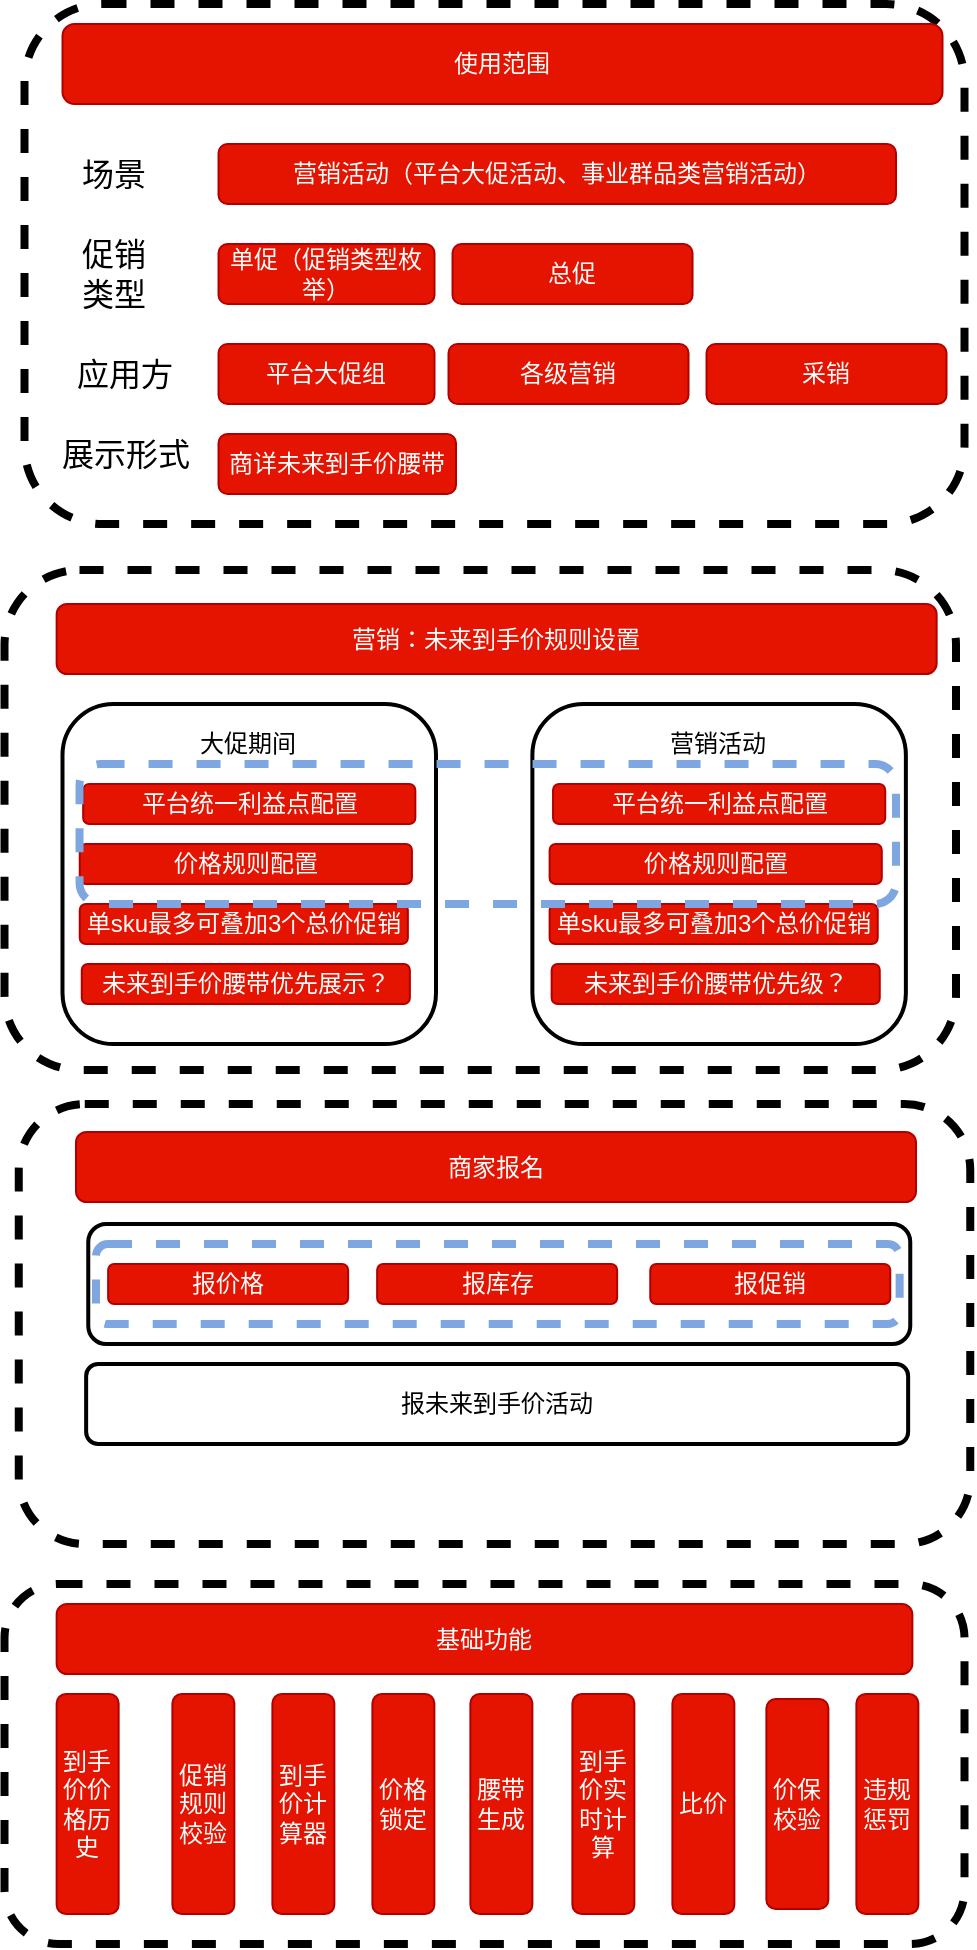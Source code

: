 <mxfile version="14.4.7" type="github">
  <diagram id="3TG3PWvO12CCkWI3tpkz" name="第 1 页">
    <mxGraphModel dx="1425" dy="757" grid="1" gridSize="10" guides="1" tooltips="1" connect="1" arrows="1" fold="1" page="1" pageScale="1" pageWidth="827" pageHeight="1169" math="0" shadow="0">
      <root>
        <mxCell id="0" />
        <mxCell id="1" parent="0" />
        <mxCell id="nwXhbX-o7swwx8_nz2Ns-1" value="" style="rounded=1;whiteSpace=wrap;html=1;dashed=1;strokeWidth=4;" vertex="1" parent="1">
          <mxGeometry x="174.25" y="20" width="470" height="260" as="geometry" />
        </mxCell>
        <mxCell id="nwXhbX-o7swwx8_nz2Ns-2" value="&lt;span style=&quot;color: rgba(0 , 0 , 0 , 0) ; font-family: monospace ; font-size: 0px&quot;&gt;%3CmxGraphModel%3E%3Croot%3E%3CmxCell%20id%3D%220%22%2F%3E%3CmxCell%20id%3D%221%22%20parent%3D%220%22%2F%3E%3CmxCell%20id%3D%222%22%20value%3D%22%E5%88%B0%E6%89%8B%E4%BB%B7%E4%BB%B7%E6%A0%BC%E5%8E%86%E5%8F%B2%22%20style%3D%22rounded%3D1%3BwhiteSpace%3Dwrap%3Bhtml%3D1%3B%22%20vertex%3D%221%22%20parent%3D%221%22%3E%3CmxGeometry%20x%3D%22192.13%22%20y%3D%22585%22%20width%3D%2231%22%20height%3D%22110%22%20as%3D%22geometry%22%2F%3E%3C%2FmxCell%3E%3C%2Froot%3E%3C%2FmxGraphModel%3E&lt;/span&gt;" style="rounded=1;whiteSpace=wrap;html=1;dashed=1;strokeWidth=4;" vertex="1" parent="1">
          <mxGeometry x="164.25" y="810" width="480" height="180" as="geometry" />
        </mxCell>
        <mxCell id="nwXhbX-o7swwx8_nz2Ns-3" value="" style="rounded=1;whiteSpace=wrap;html=1;dashed=1;strokeWidth=4;" vertex="1" parent="1">
          <mxGeometry x="171.38" y="570" width="475.75" height="220" as="geometry" />
        </mxCell>
        <mxCell id="nwXhbX-o7swwx8_nz2Ns-4" value="基础功能" style="rounded=1;whiteSpace=wrap;html=1;fillColor=#e51400;strokeColor=#B20000;fontColor=#ffffff;" vertex="1" parent="1">
          <mxGeometry x="190.32" y="820" width="427.87" height="35" as="geometry" />
        </mxCell>
        <mxCell id="nwXhbX-o7swwx8_nz2Ns-5" value="使用范围" style="rounded=1;whiteSpace=wrap;html=1;fillColor=#e51400;strokeColor=#B20000;fontColor=#ffffff;" vertex="1" parent="1">
          <mxGeometry x="193.25" y="30" width="440" height="40" as="geometry" />
        </mxCell>
        <mxCell id="nwXhbX-o7swwx8_nz2Ns-6" value="商家报名" style="rounded=1;whiteSpace=wrap;html=1;fillColor=#e51400;strokeColor=#B20000;fontColor=#ffffff;" vertex="1" parent="1">
          <mxGeometry x="200" y="584" width="420" height="35" as="geometry" />
        </mxCell>
        <mxCell id="nwXhbX-o7swwx8_nz2Ns-13" value="&lt;span&gt;各级营销&lt;/span&gt;" style="rounded=1;whiteSpace=wrap;html=1;fillColor=#e51400;strokeColor=#B20000;fontColor=#ffffff;" vertex="1" parent="1">
          <mxGeometry x="386.25" y="190" width="120" height="30" as="geometry" />
        </mxCell>
        <mxCell id="nwXhbX-o7swwx8_nz2Ns-15" value="采销" style="rounded=1;whiteSpace=wrap;html=1;fillColor=#e51400;strokeColor=#B20000;fontColor=#ffffff;" vertex="1" parent="1">
          <mxGeometry x="515.26" y="190" width="120" height="30" as="geometry" />
        </mxCell>
        <mxCell id="nwXhbX-o7swwx8_nz2Ns-17" value="&lt;font color=&quot;#ffffff&quot;&gt;大促期间&lt;/font&gt;" style="text;html=1;align=center;verticalAlign=middle;whiteSpace=wrap;rounded=0;" vertex="1" parent="1">
          <mxGeometry x="300.25" y="95" width="50" height="20" as="geometry" />
        </mxCell>
        <mxCell id="nwXhbX-o7swwx8_nz2Ns-18" value="单促（促销类型枚举）" style="rounded=1;whiteSpace=wrap;html=1;fillColor=#e51400;strokeColor=#B20000;fontColor=#ffffff;" vertex="1" parent="1">
          <mxGeometry x="271.26" y="140" width="107.99" height="30" as="geometry" />
        </mxCell>
        <mxCell id="nwXhbX-o7swwx8_nz2Ns-19" value="总促" style="rounded=1;whiteSpace=wrap;html=1;fillColor=#e51400;strokeColor=#B20000;fontColor=#ffffff;" vertex="1" parent="1">
          <mxGeometry x="388.26" y="140" width="120" height="30" as="geometry" />
        </mxCell>
        <mxCell id="nwXhbX-o7swwx8_nz2Ns-22" value="" style="rounded=1;whiteSpace=wrap;html=1;strokeWidth=2;" vertex="1" parent="1">
          <mxGeometry x="206.13" y="630" width="411" height="60" as="geometry" />
        </mxCell>
        <mxCell id="nwXhbX-o7swwx8_nz2Ns-27" value="报价格" style="rounded=1;whiteSpace=wrap;html=1;fillColor=#e51400;strokeColor=#B20000;fontColor=#ffffff;" vertex="1" parent="1">
          <mxGeometry x="216.07" y="650" width="120" height="20" as="geometry" />
        </mxCell>
        <mxCell id="nwXhbX-o7swwx8_nz2Ns-28" value="报库存" style="rounded=1;whiteSpace=wrap;html=1;fillColor=#e51400;strokeColor=#B20000;fontColor=#ffffff;" vertex="1" parent="1">
          <mxGeometry x="350.57" y="650" width="120" height="20" as="geometry" />
        </mxCell>
        <mxCell id="nwXhbX-o7swwx8_nz2Ns-30" value="报促销" style="rounded=1;whiteSpace=wrap;html=1;fillColor=#e51400;strokeColor=#B20000;fontColor=#ffffff;" vertex="1" parent="1">
          <mxGeometry x="487.13" y="650" width="120" height="20" as="geometry" />
        </mxCell>
        <mxCell id="nwXhbX-o7swwx8_nz2Ns-32" value="到手价价格历史" style="rounded=1;whiteSpace=wrap;html=1;fillColor=#e51400;strokeColor=#B20000;fontColor=#ffffff;" vertex="1" parent="1">
          <mxGeometry x="190.32" y="865" width="31" height="110" as="geometry" />
        </mxCell>
        <mxCell id="nwXhbX-o7swwx8_nz2Ns-33" value="促销规则校验" style="rounded=1;whiteSpace=wrap;html=1;fillColor=#e51400;strokeColor=#B20000;fontColor=#ffffff;" vertex="1" parent="1">
          <mxGeometry x="248.19" y="865" width="31" height="110" as="geometry" />
        </mxCell>
        <mxCell id="nwXhbX-o7swwx8_nz2Ns-34" value="到手价计算器" style="rounded=1;whiteSpace=wrap;html=1;fillColor=#e51400;strokeColor=#B20000;fontColor=#ffffff;" vertex="1" parent="1">
          <mxGeometry x="298.19" y="865" width="31" height="110" as="geometry" />
        </mxCell>
        <mxCell id="nwXhbX-o7swwx8_nz2Ns-35" value="价格锁定" style="rounded=1;whiteSpace=wrap;html=1;fillColor=#e51400;strokeColor=#B20000;fontColor=#ffffff;" vertex="1" parent="1">
          <mxGeometry x="348.19" y="865" width="31" height="110" as="geometry" />
        </mxCell>
        <mxCell id="nwXhbX-o7swwx8_nz2Ns-36" value="腰带生成" style="rounded=1;whiteSpace=wrap;html=1;fillColor=#e51400;strokeColor=#B20000;fontColor=#ffffff;" vertex="1" parent="1">
          <mxGeometry x="397.19" y="865" width="31" height="110" as="geometry" />
        </mxCell>
        <mxCell id="nwXhbX-o7swwx8_nz2Ns-37" value="比价" style="rounded=1;whiteSpace=wrap;html=1;fillColor=#e51400;strokeColor=#B20000;fontColor=#ffffff;" vertex="1" parent="1">
          <mxGeometry x="498.19" y="865" width="31" height="110" as="geometry" />
        </mxCell>
        <mxCell id="nwXhbX-o7swwx8_nz2Ns-38" value="到手价实时计算" style="rounded=1;whiteSpace=wrap;html=1;fillColor=#e51400;strokeColor=#B20000;fontColor=#ffffff;" vertex="1" parent="1">
          <mxGeometry x="448.19" y="865" width="31" height="110" as="geometry" />
        </mxCell>
        <mxCell id="nwXhbX-o7swwx8_nz2Ns-39" value="价保校验" style="rounded=1;whiteSpace=wrap;html=1;fillColor=#e51400;strokeColor=#B20000;fontColor=#ffffff;" vertex="1" parent="1">
          <mxGeometry x="545.19" y="867.5" width="31" height="105" as="geometry" />
        </mxCell>
        <mxCell id="nwXhbX-o7swwx8_nz2Ns-43" value="违规惩罚" style="rounded=1;whiteSpace=wrap;html=1;fillColor=#e51400;strokeColor=#B20000;fontColor=#ffffff;" vertex="1" parent="1">
          <mxGeometry x="590.19" y="865" width="31" height="110" as="geometry" />
        </mxCell>
        <mxCell id="nwXhbX-o7swwx8_nz2Ns-48" value="&lt;font style=&quot;font-size: 16px&quot;&gt;场景&lt;/font&gt;" style="text;html=1;strokeColor=none;fillColor=none;align=center;verticalAlign=middle;whiteSpace=wrap;rounded=0;" vertex="1" parent="1">
          <mxGeometry x="199.32" y="95" width="40" height="20" as="geometry" />
        </mxCell>
        <mxCell id="nwXhbX-o7swwx8_nz2Ns-50" value="&lt;font style=&quot;font-size: 16px&quot;&gt;促销类型&lt;/font&gt;" style="text;html=1;strokeColor=none;fillColor=none;align=center;verticalAlign=middle;whiteSpace=wrap;rounded=0;" vertex="1" parent="1">
          <mxGeometry x="199.32" y="145" width="40" height="20" as="geometry" />
        </mxCell>
        <mxCell id="nwXhbX-o7swwx8_nz2Ns-52" value="&lt;font style=&quot;font-size: 16px&quot;&gt;应用方&lt;/font&gt;" style="text;html=1;strokeColor=none;fillColor=none;align=center;verticalAlign=middle;whiteSpace=wrap;rounded=0;" vertex="1" parent="1">
          <mxGeometry x="199.32" y="195" width="50.68" height="20" as="geometry" />
        </mxCell>
        <mxCell id="nwXhbX-o7swwx8_nz2Ns-55" value="平台大促组" style="rounded=1;whiteSpace=wrap;html=1;fillColor=#e51400;strokeColor=#B20000;fontColor=#ffffff;" vertex="1" parent="1">
          <mxGeometry x="271.26" y="190" width="107.99" height="30" as="geometry" />
        </mxCell>
        <mxCell id="nwXhbX-o7swwx8_nz2Ns-56" value="&lt;font style=&quot;font-size: 16px&quot;&gt;展示形式&lt;/font&gt;" style="text;html=1;strokeColor=none;fillColor=none;align=center;verticalAlign=middle;whiteSpace=wrap;rounded=0;" vertex="1" parent="1">
          <mxGeometry x="189.69" y="235" width="69.93" height="20" as="geometry" />
        </mxCell>
        <mxCell id="nwXhbX-o7swwx8_nz2Ns-58" value="商详未来到手价腰带" style="rounded=1;whiteSpace=wrap;html=1;fillColor=#e51400;strokeColor=#B20000;fontColor=#ffffff;" vertex="1" parent="1">
          <mxGeometry x="271.26" y="235" width="118.74" height="30" as="geometry" />
        </mxCell>
        <mxCell id="nwXhbX-o7swwx8_nz2Ns-59" value="营销活动（平台大促活动、事业群品类营销活动）" style="rounded=1;whiteSpace=wrap;html=1;fillColor=#e51400;strokeColor=#B20000;fontColor=#ffffff;" vertex="1" parent="1">
          <mxGeometry x="271.26" y="90" width="338.74" height="30" as="geometry" />
        </mxCell>
        <mxCell id="nwXhbX-o7swwx8_nz2Ns-62" value="报未来到手价活动" style="rounded=1;whiteSpace=wrap;html=1;strokeWidth=2;" vertex="1" parent="1">
          <mxGeometry x="205.07" y="700" width="411" height="40" as="geometry" />
        </mxCell>
        <mxCell id="nwXhbX-o7swwx8_nz2Ns-63" value="" style="rounded=1;whiteSpace=wrap;html=1;dashed=1;strokeWidth=4;" vertex="1" parent="1">
          <mxGeometry x="164.25" y="303" width="475.75" height="250" as="geometry" />
        </mxCell>
        <mxCell id="nwXhbX-o7swwx8_nz2Ns-64" value="营销：未来到手价规则设置" style="rounded=1;whiteSpace=wrap;html=1;fillColor=#e51400;strokeColor=#B20000;fontColor=#ffffff;" vertex="1" parent="1">
          <mxGeometry x="190.32" y="320" width="440" height="35" as="geometry" />
        </mxCell>
        <mxCell id="nwXhbX-o7swwx8_nz2Ns-65" value="" style="rounded=1;whiteSpace=wrap;html=1;strokeWidth=2;" vertex="1" parent="1">
          <mxGeometry x="193.25" y="370" width="186.75" height="170" as="geometry" />
        </mxCell>
        <mxCell id="nwXhbX-o7swwx8_nz2Ns-68" value="大促期间" style="text;html=1;strokeColor=none;fillColor=none;align=center;verticalAlign=middle;whiteSpace=wrap;rounded=0;" vertex="1" parent="1">
          <mxGeometry x="248.19" y="380" width="75.5" height="20" as="geometry" />
        </mxCell>
        <mxCell id="nwXhbX-o7swwx8_nz2Ns-70" value="平台统一利益点配置" style="rounded=1;whiteSpace=wrap;html=1;fillColor=#e51400;strokeColor=#B20000;fontColor=#ffffff;" vertex="1" parent="1">
          <mxGeometry x="203.58" y="410" width="166.09" height="20" as="geometry" />
        </mxCell>
        <mxCell id="nwXhbX-o7swwx8_nz2Ns-71" value="单sku最多可叠加3个总价促销" style="rounded=1;whiteSpace=wrap;html=1;fillColor=#e51400;strokeColor=#B20000;fontColor=#ffffff;" vertex="1" parent="1">
          <mxGeometry x="201.87" y="470" width="164.06" height="20" as="geometry" />
        </mxCell>
        <mxCell id="nwXhbX-o7swwx8_nz2Ns-72" value="未来到手价腰带优先展示？" style="rounded=1;whiteSpace=wrap;html=1;fillColor=#e51400;strokeColor=#B20000;fontColor=#ffffff;" vertex="1" parent="1">
          <mxGeometry x="202.88" y="500" width="164.06" height="20" as="geometry" />
        </mxCell>
        <mxCell id="nwXhbX-o7swwx8_nz2Ns-77" value="价格规则配置" style="rounded=1;whiteSpace=wrap;html=1;fillColor=#e51400;strokeColor=#B20000;fontColor=#ffffff;" vertex="1" parent="1">
          <mxGeometry x="201.87" y="440" width="166.09" height="20" as="geometry" />
        </mxCell>
        <mxCell id="nwXhbX-o7swwx8_nz2Ns-78" value="" style="rounded=1;whiteSpace=wrap;html=1;strokeWidth=2;" vertex="1" parent="1">
          <mxGeometry x="428.19" y="370" width="186.75" height="170" as="geometry" />
        </mxCell>
        <mxCell id="nwXhbX-o7swwx8_nz2Ns-79" value="营销活动" style="text;html=1;strokeColor=none;fillColor=none;align=center;verticalAlign=middle;whiteSpace=wrap;rounded=0;" vertex="1" parent="1">
          <mxGeometry x="483.13" y="380" width="75.5" height="20" as="geometry" />
        </mxCell>
        <mxCell id="nwXhbX-o7swwx8_nz2Ns-80" value="平台统一利益点配置" style="rounded=1;whiteSpace=wrap;html=1;fillColor=#e51400;strokeColor=#B20000;fontColor=#ffffff;" vertex="1" parent="1">
          <mxGeometry x="438.52" y="410" width="166.09" height="20" as="geometry" />
        </mxCell>
        <mxCell id="nwXhbX-o7swwx8_nz2Ns-81" value="单sku最多可叠加3个总价促销" style="rounded=1;whiteSpace=wrap;html=1;fillColor=#e51400;strokeColor=#B20000;fontColor=#ffffff;" vertex="1" parent="1">
          <mxGeometry x="436.81" y="470" width="164.06" height="20" as="geometry" />
        </mxCell>
        <mxCell id="nwXhbX-o7swwx8_nz2Ns-82" value="未来到手价腰带优先级？" style="rounded=1;whiteSpace=wrap;html=1;fillColor=#e51400;strokeColor=#B20000;fontColor=#ffffff;" vertex="1" parent="1">
          <mxGeometry x="437.82" y="500" width="164.06" height="20" as="geometry" />
        </mxCell>
        <mxCell id="nwXhbX-o7swwx8_nz2Ns-83" value="价格规则配置" style="rounded=1;whiteSpace=wrap;html=1;fillColor=#e51400;strokeColor=#B20000;fontColor=#ffffff;" vertex="1" parent="1">
          <mxGeometry x="436.81" y="440" width="166.09" height="20" as="geometry" />
        </mxCell>
        <mxCell id="nwXhbX-o7swwx8_nz2Ns-84" value="" style="rounded=1;whiteSpace=wrap;html=1;dashed=1;strokeWidth=4;fontColor=#ffffff;fillColor=none;strokeColor=#7EA6E0;" vertex="1" parent="1">
          <mxGeometry x="201.77" y="400" width="408.23" height="70" as="geometry" />
        </mxCell>
        <mxCell id="nwXhbX-o7swwx8_nz2Ns-86" value="" style="rounded=1;whiteSpace=wrap;html=1;dashed=1;strokeWidth=4;fontColor=#ffffff;fillColor=none;strokeColor=#7EA6E0;" vertex="1" parent="1">
          <mxGeometry x="210" y="640" width="401.81" height="40" as="geometry" />
        </mxCell>
      </root>
    </mxGraphModel>
  </diagram>
</mxfile>
